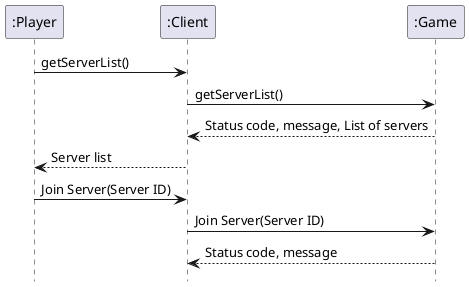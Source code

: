 @startuml
'https://plantuml.com/sequence-diagram

hide footbox

Participant ":Player" as player
Participant ":Client" as client
Participant ":Game" as game

player -> client : getServerList()
client  -> game : getServerList()
client <-- game : Status code, message, List of servers
player <-- client : Server list
player -> client : Join Server(Server ID)
client -> game : Join Server(Server ID)
client <-- game : Status code, message
@enduml